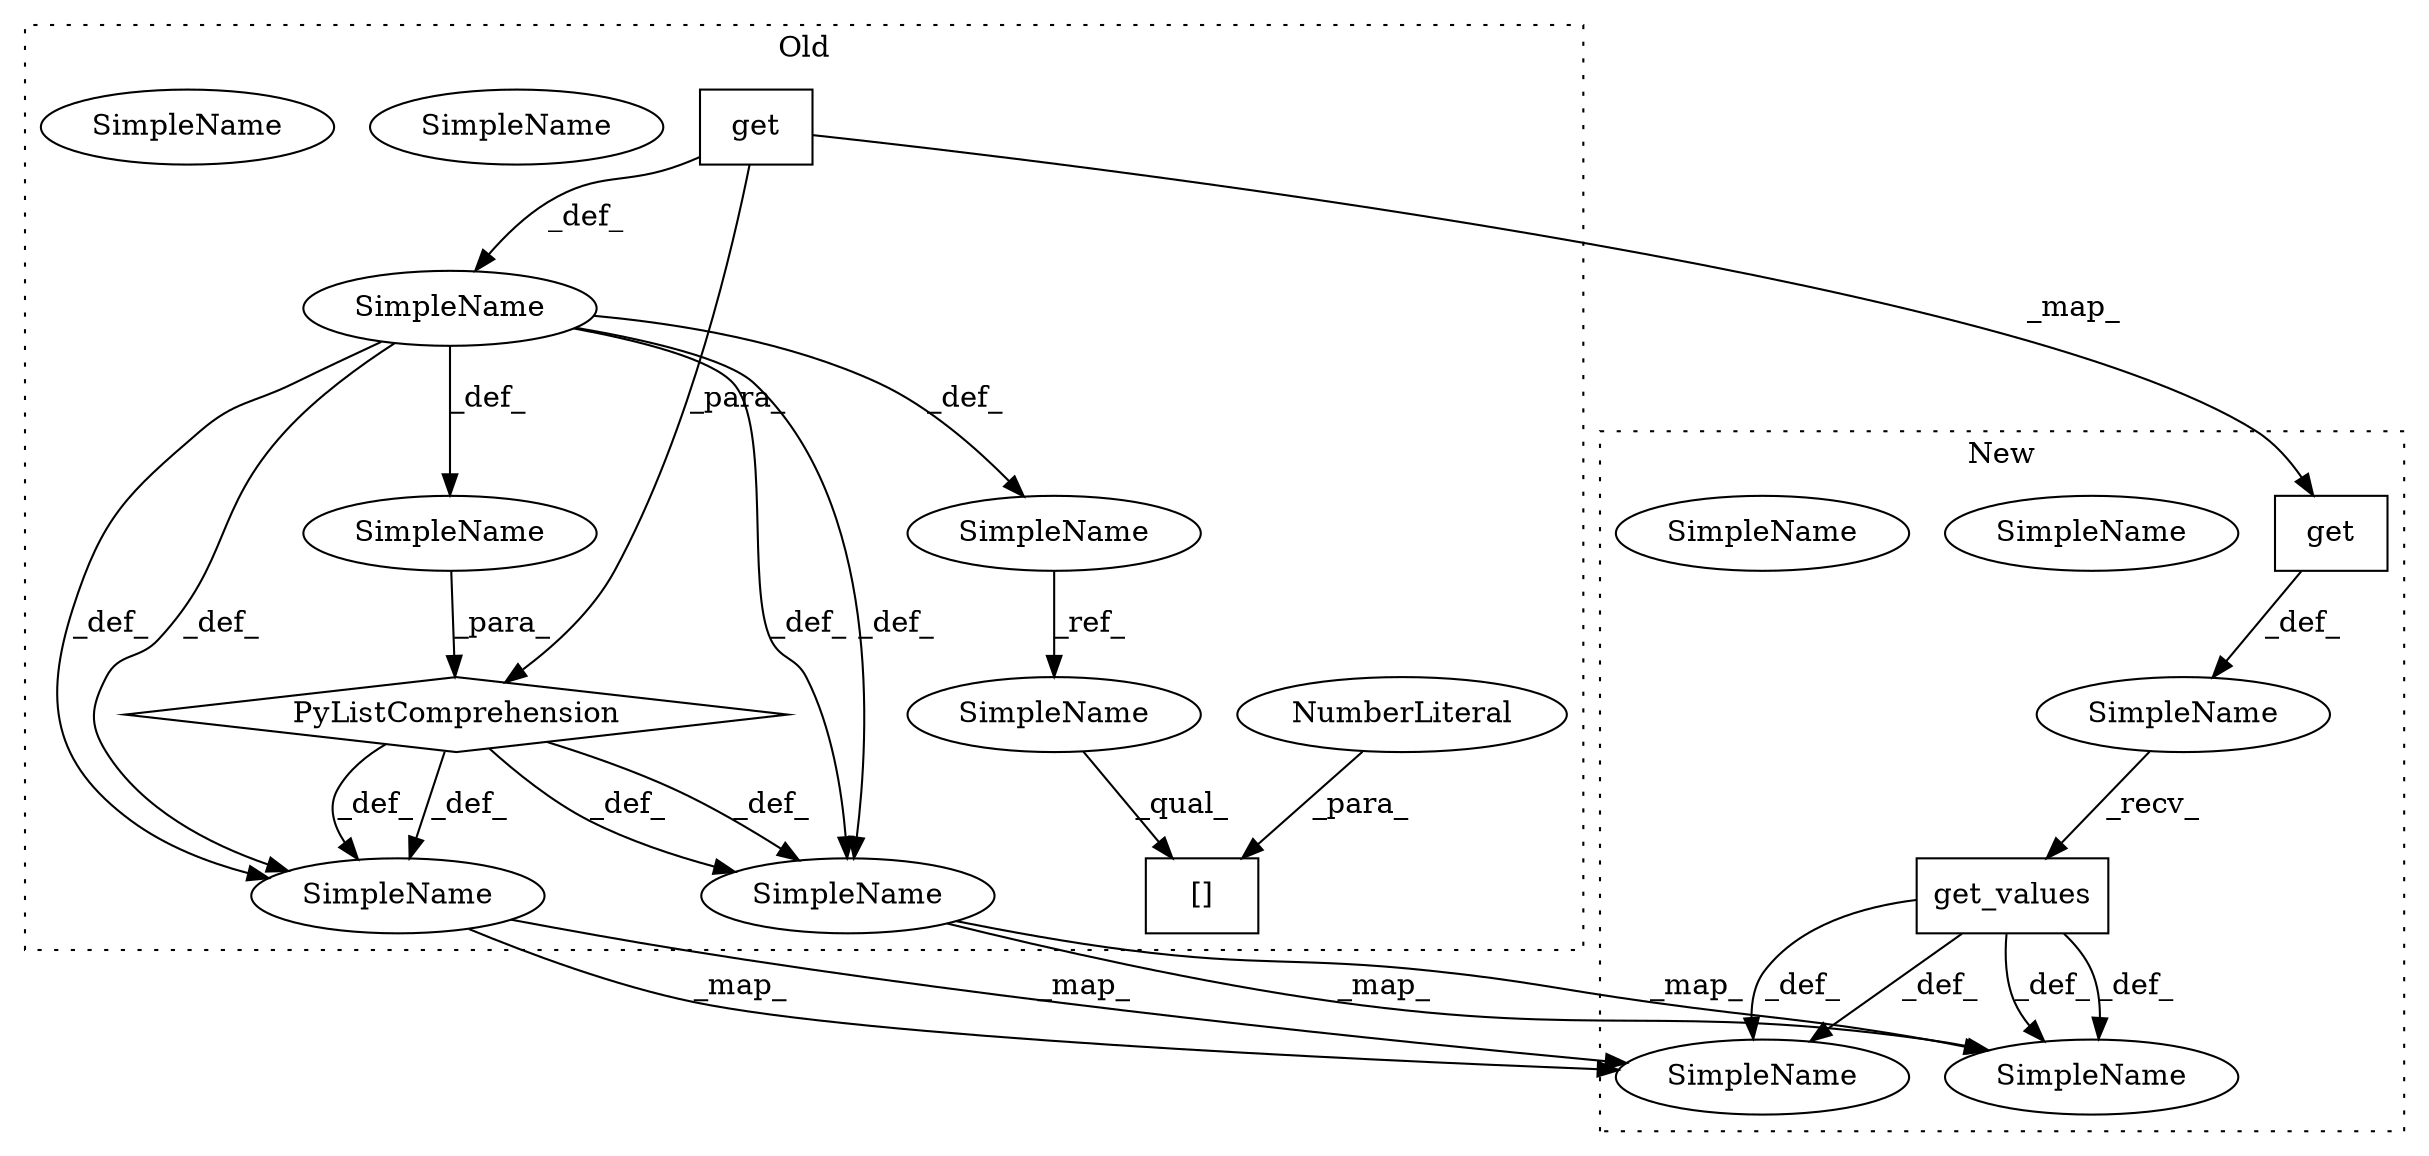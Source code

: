 digraph G {
subgraph cluster0 {
1 [label="get" a="32" s="1663,1676" l="4,1" shape="box"];
3 [label="SimpleName" a="42" s="1561" l="6" shape="ellipse"];
6 [label="SimpleName" a="42" s="1561" l="6" shape="ellipse"];
7 [label="SimpleName" a="42" s="1696" l="14" shape="ellipse"];
10 [label="SimpleName" a="42" s="1696" l="14" shape="ellipse"];
11 [label="SimpleName" a="42" s="" l="" shape="ellipse"];
12 [label="PyListComprehension" a="109" s="1581" l="113" shape="diamond"];
13 [label="[]" a="2" s="1581,1584" l="2,1" shape="box"];
14 [label="NumberLiteral" a="34" s="1583" l="1" shape="ellipse"];
15 [label="SimpleName" a="42" s="" l="" shape="ellipse"];
16 [label="SimpleName" a="42" s="1652" l="1" shape="ellipse"];
19 [label="SimpleName" a="42" s="1581" l="1" shape="ellipse"];
label = "Old";
style="dotted";
}
subgraph cluster1 {
2 [label="get" a="32" s="1573,1586" l="4,1" shape="box"];
4 [label="SimpleName" a="42" s="1559" l="6" shape="ellipse"];
5 [label="SimpleName" a="42" s="1559" l="6" shape="ellipse"];
8 [label="SimpleName" a="42" s="1608" l="14" shape="ellipse"];
9 [label="SimpleName" a="42" s="1608" l="14" shape="ellipse"];
17 [label="get_values" a="32" s="1588" l="12" shape="box"];
18 [label="SimpleName" a="42" s="" l="" shape="ellipse"];
label = "New";
style="dotted";
}
1 -> 2 [label="_map_"];
1 -> 15 [label="_def_"];
1 -> 12 [label="_para_"];
2 -> 18 [label="_def_"];
6 -> 5 [label="_map_"];
6 -> 5 [label="_map_"];
10 -> 9 [label="_map_"];
10 -> 9 [label="_map_"];
11 -> 12 [label="_para_"];
12 -> 10 [label="_def_"];
12 -> 6 [label="_def_"];
12 -> 6 [label="_def_"];
12 -> 10 [label="_def_"];
14 -> 13 [label="_para_"];
15 -> 10 [label="_def_"];
15 -> 6 [label="_def_"];
15 -> 6 [label="_def_"];
15 -> 10 [label="_def_"];
15 -> 16 [label="_def_"];
15 -> 11 [label="_def_"];
16 -> 19 [label="_ref_"];
17 -> 5 [label="_def_"];
17 -> 9 [label="_def_"];
17 -> 5 [label="_def_"];
17 -> 9 [label="_def_"];
18 -> 17 [label="_recv_"];
19 -> 13 [label="_qual_"];
}